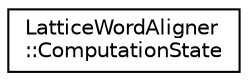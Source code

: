 digraph "Graphical Class Hierarchy"
{
  edge [fontname="Helvetica",fontsize="10",labelfontname="Helvetica",labelfontsize="10"];
  node [fontname="Helvetica",fontsize="10",shape=record];
  rankdir="LR";
  Node0 [label="LatticeWordAligner\l::ComputationState",height=0.2,width=0.4,color="black", fillcolor="white", style="filled",URL="$classkaldi_1_1LatticeWordAligner_1_1ComputationState.html"];
}
